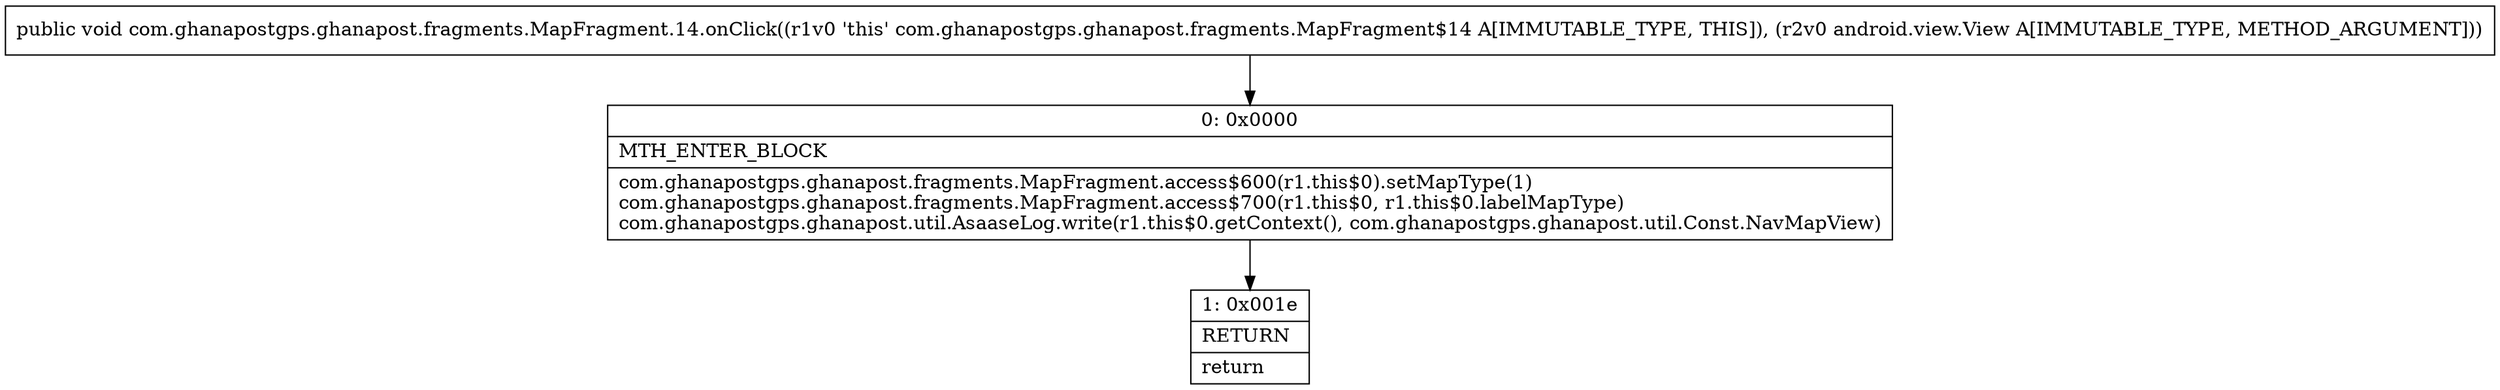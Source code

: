 digraph "CFG forcom.ghanapostgps.ghanapost.fragments.MapFragment.14.onClick(Landroid\/view\/View;)V" {
Node_0 [shape=record,label="{0\:\ 0x0000|MTH_ENTER_BLOCK\l|com.ghanapostgps.ghanapost.fragments.MapFragment.access$600(r1.this$0).setMapType(1)\lcom.ghanapostgps.ghanapost.fragments.MapFragment.access$700(r1.this$0, r1.this$0.labelMapType)\lcom.ghanapostgps.ghanapost.util.AsaaseLog.write(r1.this$0.getContext(), com.ghanapostgps.ghanapost.util.Const.NavMapView)\l}"];
Node_1 [shape=record,label="{1\:\ 0x001e|RETURN\l|return\l}"];
MethodNode[shape=record,label="{public void com.ghanapostgps.ghanapost.fragments.MapFragment.14.onClick((r1v0 'this' com.ghanapostgps.ghanapost.fragments.MapFragment$14 A[IMMUTABLE_TYPE, THIS]), (r2v0 android.view.View A[IMMUTABLE_TYPE, METHOD_ARGUMENT])) }"];
MethodNode -> Node_0;
Node_0 -> Node_1;
}

